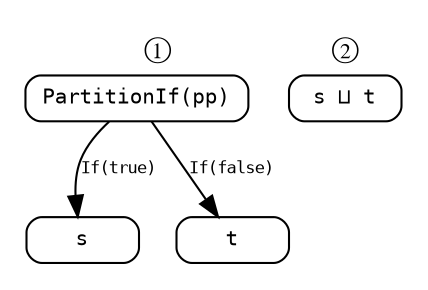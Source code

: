 digraph Merge {
	margin=0.01;
	fontsize=14.0;

	node [fontsize=10.0, height=0.3, shape=record, style=rounded, fontname="Monospace"];
	edge [fontsize=8.0, fontname="Monospace"];

	subgraph cluster_initial {
		label="①";
		color=white;

		i0 -> i1 [label="If(true)"];
		i0 -> i2 [label="If(false)"];

		i0 [label="PartitionIf(pp)"];
		i1 [label="s"];
		i2 [label="t"];
	}

	subgraph cluster_final {
		label="②";
		color=white;

		f0 [label="s ⊔ t"];
	}
}
